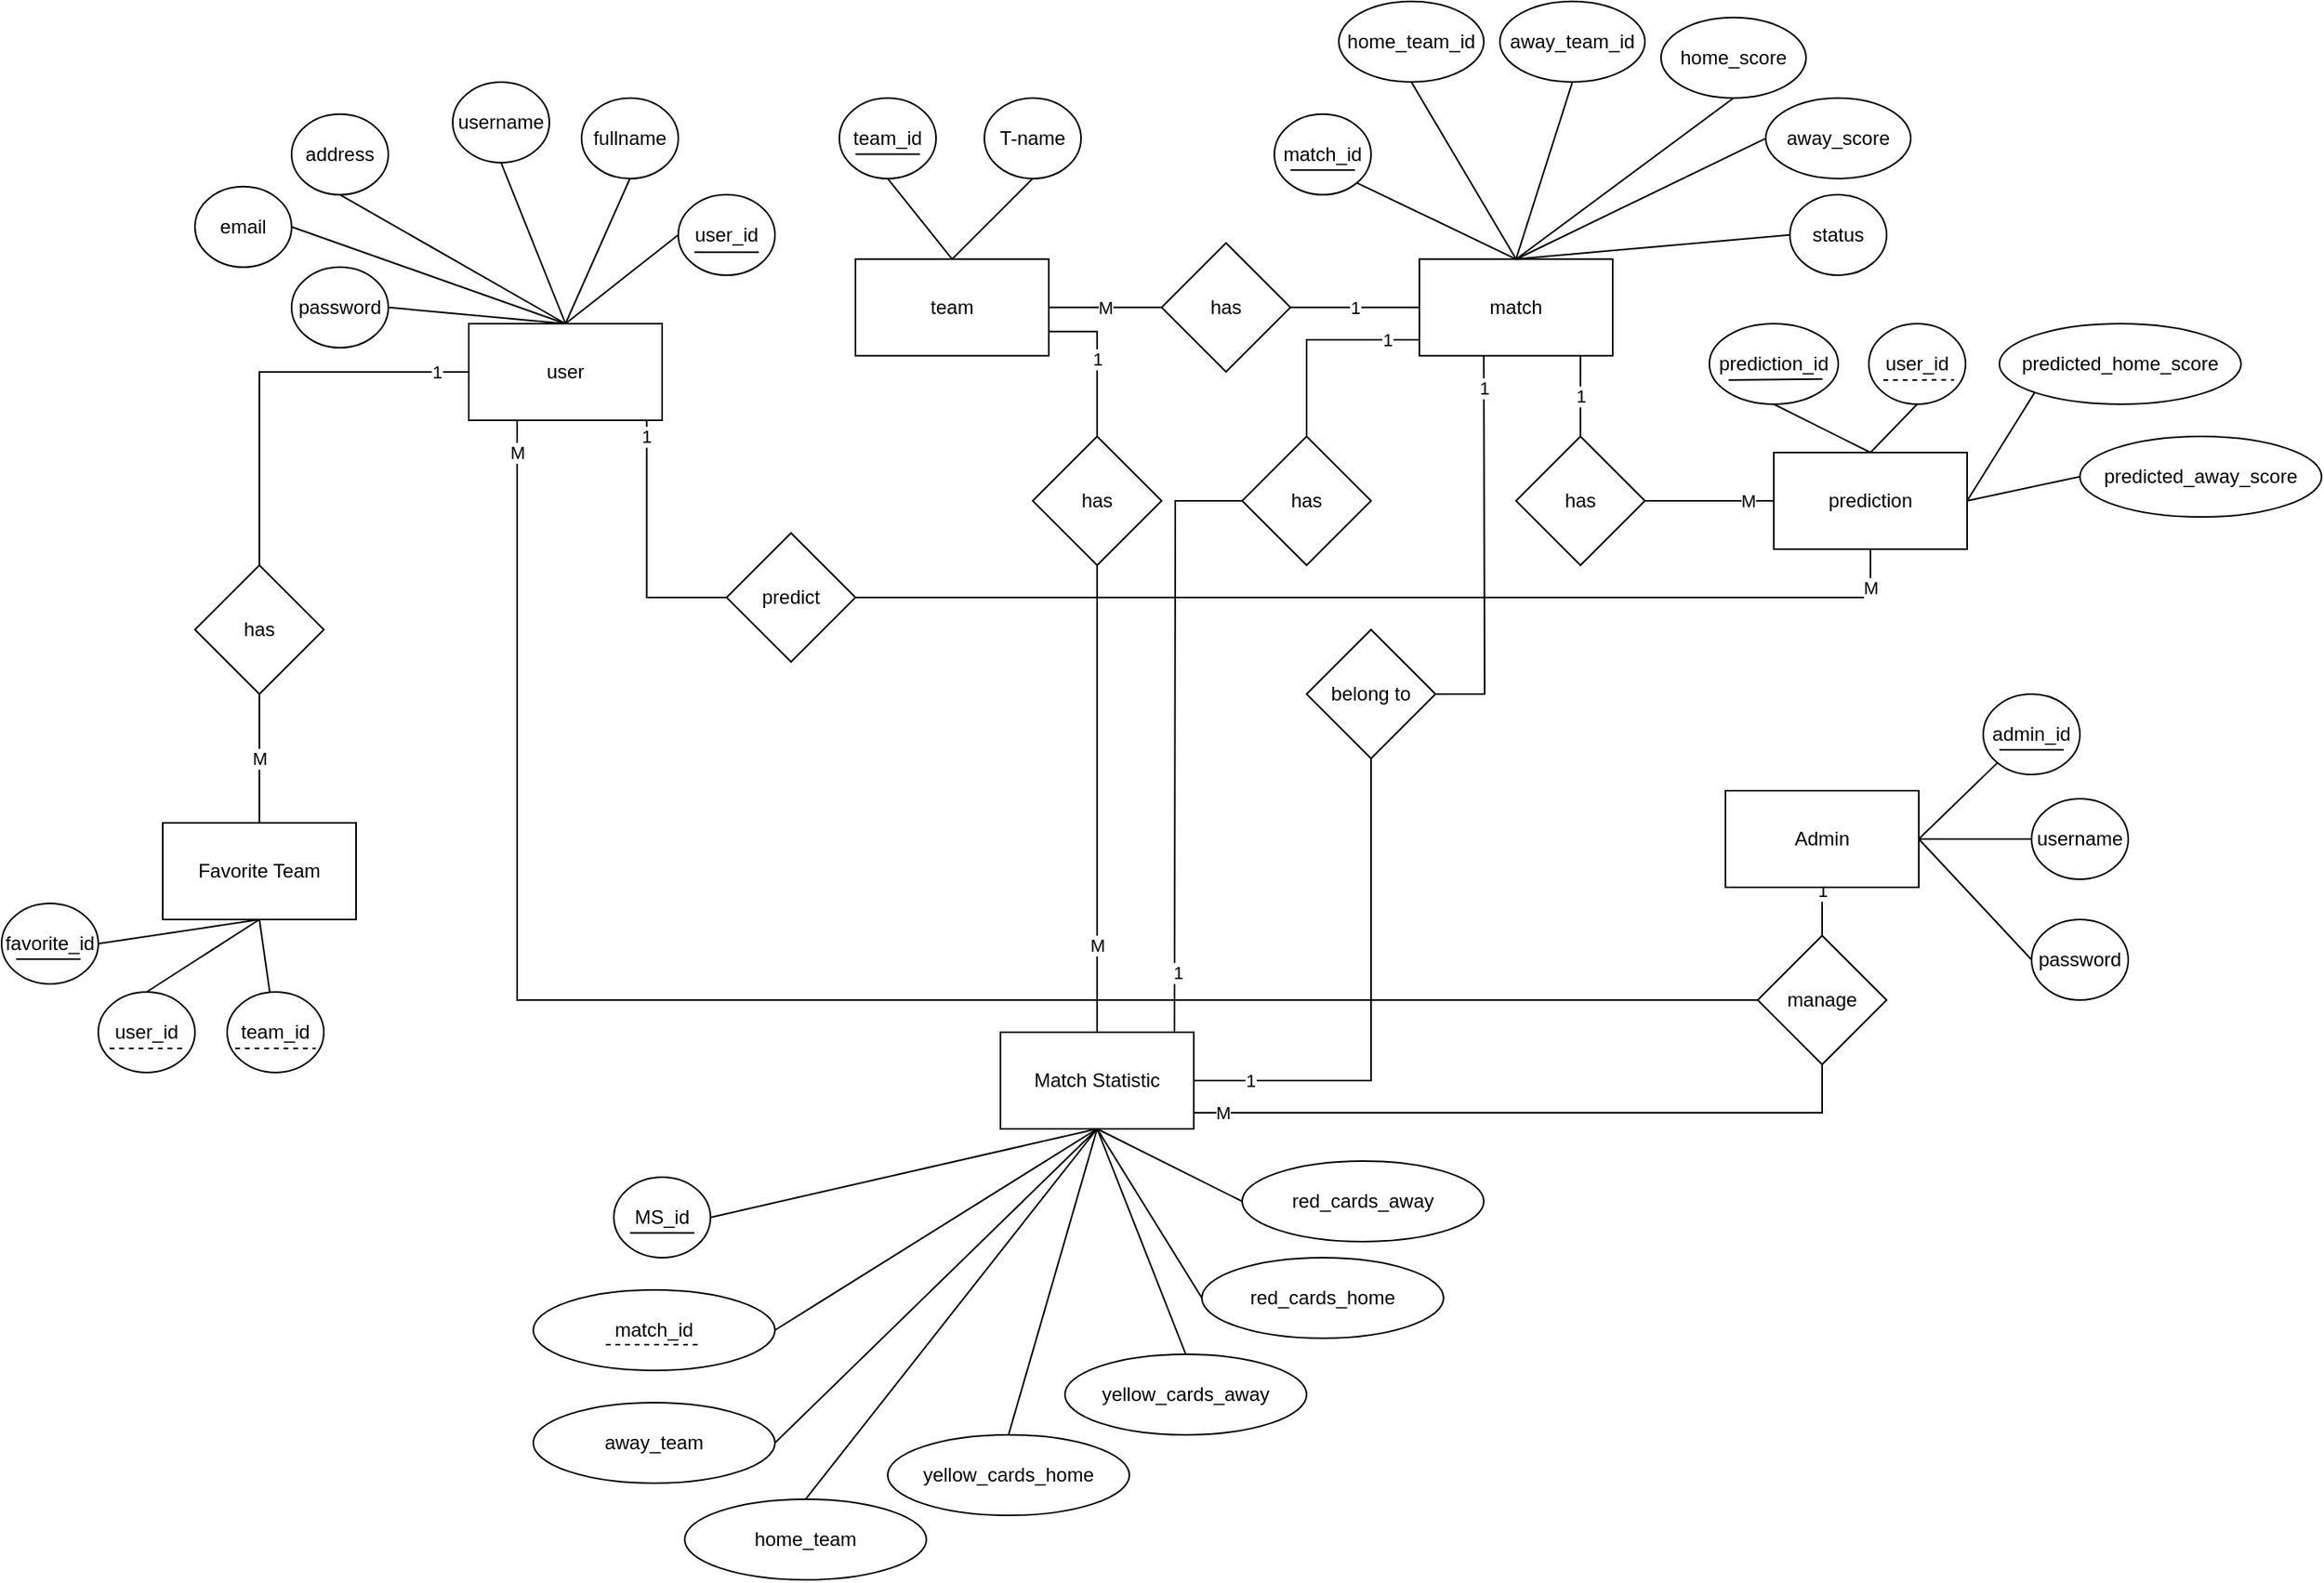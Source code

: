 <mxfile version="26.2.14">
  <diagram name="Page-1" id="IzSsY7zzdCAob9K-BpRR">
    <mxGraphModel dx="2316" dy="1996" grid="1" gridSize="10" guides="1" tooltips="1" connect="1" arrows="1" fold="1" page="1" pageScale="1" pageWidth="827" pageHeight="1169" math="0" shadow="0">
      <root>
        <mxCell id="0" />
        <mxCell id="1" parent="0" />
        <mxCell id="8RMNlt9CvRjKdPwkDtNw-29" value="1" style="edgeStyle=orthogonalEdgeStyle;rounded=0;orthogonalLoop=1;jettySize=auto;html=1;entryX=0;entryY=0.5;entryDx=0;entryDy=0;endArrow=none;startFill=0;" parent="1" target="8RMNlt9CvRjKdPwkDtNw-28" edge="1">
          <mxGeometry x="-0.361" relative="1" as="geometry">
            <mxPoint x="190" y="240" as="targetPoint" />
            <mxPoint x="189.75" y="120" as="sourcePoint" />
            <mxPoint as="offset" />
          </mxGeometry>
        </mxCell>
        <mxCell id="8RMNlt9CvRjKdPwkDtNw-34" value="1" style="edgeStyle=orthogonalEdgeStyle;rounded=0;orthogonalLoop=1;jettySize=auto;html=1;endArrow=none;startFill=0;" parent="1" source="8RMNlt9CvRjKdPwkDtNw-1" target="8RMNlt9CvRjKdPwkDtNw-32" edge="1">
          <mxGeometry x="-0.84" relative="1" as="geometry">
            <mxPoint as="offset" />
          </mxGeometry>
        </mxCell>
        <mxCell id="8RMNlt9CvRjKdPwkDtNw-1" value="user" style="rounded=0;whiteSpace=wrap;html=1;" parent="1" vertex="1">
          <mxGeometry x="130" y="70" width="120" height="60" as="geometry" />
        </mxCell>
        <mxCell id="8RMNlt9CvRjKdPwkDtNw-2" value="user_id" style="ellipse;whiteSpace=wrap;html=1;" parent="1" vertex="1">
          <mxGeometry x="260" y="-10.11" width="60" height="50" as="geometry" />
        </mxCell>
        <mxCell id="8RMNlt9CvRjKdPwkDtNw-3" value="username" style="ellipse;whiteSpace=wrap;html=1;" parent="1" vertex="1">
          <mxGeometry x="120" y="-80" width="60" height="50" as="geometry" />
        </mxCell>
        <mxCell id="8RMNlt9CvRjKdPwkDtNw-4" value="password" style="ellipse;whiteSpace=wrap;html=1;" parent="1" vertex="1">
          <mxGeometry x="20" y="34.89" width="60" height="50" as="geometry" />
        </mxCell>
        <mxCell id="8RMNlt9CvRjKdPwkDtNw-5" value="email" style="ellipse;whiteSpace=wrap;html=1;" parent="1" vertex="1">
          <mxGeometry x="-40" y="-15.11" width="60" height="50" as="geometry" />
        </mxCell>
        <mxCell id="8RMNlt9CvRjKdPwkDtNw-7" value="address" style="ellipse;whiteSpace=wrap;html=1;" parent="1" vertex="1">
          <mxGeometry x="20" y="-60.11" width="60" height="50" as="geometry" />
        </mxCell>
        <mxCell id="8RMNlt9CvRjKdPwkDtNw-8" value="fullname" style="ellipse;whiteSpace=wrap;html=1;" parent="1" vertex="1">
          <mxGeometry x="200" y="-70.11" width="60" height="50" as="geometry" />
        </mxCell>
        <mxCell id="8RMNlt9CvRjKdPwkDtNw-42" value="1" style="edgeStyle=orthogonalEdgeStyle;rounded=0;orthogonalLoop=1;jettySize=auto;html=1;exitX=1;exitY=0.75;exitDx=0;exitDy=0;entryX=0.5;entryY=0;entryDx=0;entryDy=0;endArrow=none;startFill=0;" parent="1" source="8RMNlt9CvRjKdPwkDtNw-10" target="8RMNlt9CvRjKdPwkDtNw-40" edge="1">
          <mxGeometry relative="1" as="geometry">
            <mxPoint x="520.111" y="100.001" as="targetPoint" />
          </mxGeometry>
        </mxCell>
        <mxCell id="8RMNlt9CvRjKdPwkDtNw-10" value="team" style="rounded=0;whiteSpace=wrap;html=1;" parent="1" vertex="1">
          <mxGeometry x="370" y="29.89" width="120" height="60" as="geometry" />
        </mxCell>
        <mxCell id="8RMNlt9CvRjKdPwkDtNw-12" value="team_id" style="ellipse;whiteSpace=wrap;html=1;" parent="1" vertex="1">
          <mxGeometry x="360" y="-70.11" width="60" height="50" as="geometry" />
        </mxCell>
        <mxCell id="8RMNlt9CvRjKdPwkDtNw-13" value="T-name" style="ellipse;whiteSpace=wrap;html=1;" parent="1" vertex="1">
          <mxGeometry x="450" y="-70.11" width="60" height="50" as="geometry" />
        </mxCell>
        <mxCell id="8RMNlt9CvRjKdPwkDtNw-47" value="1" style="edgeStyle=orthogonalEdgeStyle;rounded=0;orthogonalLoop=1;jettySize=auto;html=1;entryX=0.5;entryY=0;entryDx=0;entryDy=0;endArrow=none;startFill=0;" parent="1" source="8RMNlt9CvRjKdPwkDtNw-16" target="8RMNlt9CvRjKdPwkDtNw-46" edge="1">
          <mxGeometry x="-0.692" relative="1" as="geometry">
            <Array as="points">
              <mxPoint x="650" y="80" />
            </Array>
            <mxPoint as="offset" />
          </mxGeometry>
        </mxCell>
        <mxCell id="8RMNlt9CvRjKdPwkDtNw-51" value="1" style="edgeStyle=orthogonalEdgeStyle;rounded=0;orthogonalLoop=1;jettySize=auto;html=1;entryX=0.5;entryY=0;entryDx=0;entryDy=0;endArrow=none;startFill=0;" parent="1" source="8RMNlt9CvRjKdPwkDtNw-16" target="8RMNlt9CvRjKdPwkDtNw-50" edge="1">
          <mxGeometry relative="1" as="geometry">
            <Array as="points">
              <mxPoint x="820" y="110" />
              <mxPoint x="820" y="110" />
            </Array>
          </mxGeometry>
        </mxCell>
        <mxCell id="vk-GKiC78UOM6kpSm9EQ-1" value="1" style="edgeStyle=orthogonalEdgeStyle;rounded=0;orthogonalLoop=1;jettySize=auto;html=1;entryX=1;entryY=0.5;entryDx=0;entryDy=0;endArrow=none;startFill=0;" parent="1" source="8RMNlt9CvRjKdPwkDtNw-16" target="8RMNlt9CvRjKdPwkDtNw-36" edge="1">
          <mxGeometry relative="1" as="geometry" />
        </mxCell>
        <mxCell id="8RMNlt9CvRjKdPwkDtNw-16" value="match" style="rounded=0;whiteSpace=wrap;html=1;" parent="1" vertex="1">
          <mxGeometry x="720" y="29.89" width="120" height="60" as="geometry" />
        </mxCell>
        <mxCell id="8RMNlt9CvRjKdPwkDtNw-17" value="match_id" style="ellipse;whiteSpace=wrap;html=1;" parent="1" vertex="1">
          <mxGeometry x="630" y="-60.11" width="60" height="50" as="geometry" />
        </mxCell>
        <mxCell id="8RMNlt9CvRjKdPwkDtNw-18" value="home_team_id" style="ellipse;whiteSpace=wrap;html=1;" parent="1" vertex="1">
          <mxGeometry x="670" y="-130.11" width="90" height="50" as="geometry" />
        </mxCell>
        <mxCell id="8RMNlt9CvRjKdPwkDtNw-20" value="away_team_id" style="ellipse;whiteSpace=wrap;html=1;" parent="1" vertex="1">
          <mxGeometry x="770" y="-130.11" width="90" height="50" as="geometry" />
        </mxCell>
        <mxCell id="8RMNlt9CvRjKdPwkDtNw-22" value="status" style="ellipse;whiteSpace=wrap;html=1;" parent="1" vertex="1">
          <mxGeometry x="950" y="-10.11" width="60" height="50" as="geometry" />
        </mxCell>
        <mxCell id="8RMNlt9CvRjKdPwkDtNw-24" value="prediction" style="rounded=0;whiteSpace=wrap;html=1;" parent="1" vertex="1">
          <mxGeometry x="940" y="150" width="120" height="60" as="geometry" />
        </mxCell>
        <mxCell id="8RMNlt9CvRjKdPwkDtNw-54" value="1" style="edgeStyle=orthogonalEdgeStyle;rounded=0;orthogonalLoop=1;jettySize=auto;html=1;endArrow=none;startFill=0;" parent="1" source="8RMNlt9CvRjKdPwkDtNw-25" target="8RMNlt9CvRjKdPwkDtNw-53" edge="1">
          <mxGeometry x="-0.778" relative="1" as="geometry">
            <mxPoint as="offset" />
          </mxGeometry>
        </mxCell>
        <mxCell id="8RMNlt9CvRjKdPwkDtNw-25" value="Match Statistic" style="rounded=0;whiteSpace=wrap;html=1;" parent="1" vertex="1">
          <mxGeometry x="460" y="510" width="120" height="60" as="geometry" />
        </mxCell>
        <mxCell id="8RMNlt9CvRjKdPwkDtNw-27" value="Favorite Team" style="rounded=0;whiteSpace=wrap;html=1;" parent="1" vertex="1">
          <mxGeometry x="-60" y="380" width="120" height="60" as="geometry" />
        </mxCell>
        <mxCell id="8RMNlt9CvRjKdPwkDtNw-30" value="M" style="edgeStyle=orthogonalEdgeStyle;rounded=0;orthogonalLoop=1;jettySize=auto;html=1;entryX=0.5;entryY=1;entryDx=0;entryDy=0;endArrow=none;startFill=0;" parent="1" source="8RMNlt9CvRjKdPwkDtNw-28" target="8RMNlt9CvRjKdPwkDtNw-24" edge="1">
          <mxGeometry x="0.927" relative="1" as="geometry">
            <mxPoint x="1000" y="220" as="targetPoint" />
            <Array as="points">
              <mxPoint x="1000" y="240" />
            </Array>
            <mxPoint as="offset" />
          </mxGeometry>
        </mxCell>
        <mxCell id="8RMNlt9CvRjKdPwkDtNw-28" value="predict" style="rhombus;whiteSpace=wrap;html=1;" parent="1" vertex="1">
          <mxGeometry x="290" y="200" width="80" height="80" as="geometry" />
        </mxCell>
        <mxCell id="8RMNlt9CvRjKdPwkDtNw-35" value="M" style="edgeStyle=orthogonalEdgeStyle;rounded=0;orthogonalLoop=1;jettySize=auto;html=1;endArrow=none;startFill=0;" parent="1" source="8RMNlt9CvRjKdPwkDtNw-32" target="8RMNlt9CvRjKdPwkDtNw-27" edge="1">
          <mxGeometry relative="1" as="geometry" />
        </mxCell>
        <mxCell id="8RMNlt9CvRjKdPwkDtNw-32" value="has" style="rhombus;whiteSpace=wrap;html=1;" parent="1" vertex="1">
          <mxGeometry x="-40" y="220" width="80" height="80" as="geometry" />
        </mxCell>
        <mxCell id="8RMNlt9CvRjKdPwkDtNw-44" value="M" style="edgeStyle=orthogonalEdgeStyle;rounded=0;orthogonalLoop=1;jettySize=auto;html=1;endArrow=none;startFill=0;" parent="1" source="8RMNlt9CvRjKdPwkDtNw-40" target="8RMNlt9CvRjKdPwkDtNw-25" edge="1">
          <mxGeometry x="0.625" relative="1" as="geometry">
            <mxPoint as="offset" />
          </mxGeometry>
        </mxCell>
        <mxCell id="8RMNlt9CvRjKdPwkDtNw-40" value="has" style="rhombus;whiteSpace=wrap;html=1;" parent="1" vertex="1">
          <mxGeometry x="480" y="140" width="80" height="80" as="geometry" />
        </mxCell>
        <mxCell id="8RMNlt9CvRjKdPwkDtNw-46" value="has" style="rhombus;whiteSpace=wrap;html=1;" parent="1" vertex="1">
          <mxGeometry x="610" y="140" width="80" height="80" as="geometry" />
        </mxCell>
        <mxCell id="vk-GKiC78UOM6kpSm9EQ-2" value="M" style="edgeStyle=orthogonalEdgeStyle;rounded=0;orthogonalLoop=1;jettySize=auto;html=1;entryX=1;entryY=0.5;entryDx=0;entryDy=0;endArrow=none;startFill=0;" parent="1" source="8RMNlt9CvRjKdPwkDtNw-36" target="8RMNlt9CvRjKdPwkDtNw-10" edge="1">
          <mxGeometry relative="1" as="geometry" />
        </mxCell>
        <mxCell id="8RMNlt9CvRjKdPwkDtNw-36" value="has" style="rhombus;whiteSpace=wrap;html=1;" parent="1" vertex="1">
          <mxGeometry x="560" y="19.89" width="80" height="80" as="geometry" />
        </mxCell>
        <mxCell id="8RMNlt9CvRjKdPwkDtNw-49" value="1" style="edgeStyle=orthogonalEdgeStyle;rounded=0;orthogonalLoop=1;jettySize=auto;html=1;endArrow=none;startFill=0;" parent="1" source="8RMNlt9CvRjKdPwkDtNw-46" edge="1">
          <mxGeometry x="0.799" y="2" relative="1" as="geometry">
            <mxPoint as="offset" />
            <mxPoint x="568" y="510" as="targetPoint" />
          </mxGeometry>
        </mxCell>
        <mxCell id="8RMNlt9CvRjKdPwkDtNw-52" value="M" style="edgeStyle=orthogonalEdgeStyle;rounded=0;orthogonalLoop=1;jettySize=auto;html=1;entryX=0;entryY=0.5;entryDx=0;entryDy=0;endArrow=none;startFill=0;" parent="1" source="8RMNlt9CvRjKdPwkDtNw-50" target="8RMNlt9CvRjKdPwkDtNw-24" edge="1">
          <mxGeometry x="0.6" relative="1" as="geometry">
            <mxPoint as="offset" />
          </mxGeometry>
        </mxCell>
        <mxCell id="8RMNlt9CvRjKdPwkDtNw-50" value="has" style="rhombus;whiteSpace=wrap;html=1;" parent="1" vertex="1">
          <mxGeometry x="780" y="140" width="80" height="80" as="geometry" />
        </mxCell>
        <mxCell id="8RMNlt9CvRjKdPwkDtNw-55" value="1" style="edgeStyle=orthogonalEdgeStyle;rounded=0;orthogonalLoop=1;jettySize=auto;html=1;endArrow=none;startFill=0;" parent="1" source="8RMNlt9CvRjKdPwkDtNw-53" edge="1">
          <mxGeometry x="0.834" relative="1" as="geometry">
            <mxPoint x="760" y="90" as="targetPoint" />
            <mxPoint as="offset" />
          </mxGeometry>
        </mxCell>
        <mxCell id="8RMNlt9CvRjKdPwkDtNw-53" value="belong to" style="rhombus;whiteSpace=wrap;html=1;" parent="1" vertex="1">
          <mxGeometry x="650" y="260" width="80" height="80" as="geometry" />
        </mxCell>
        <mxCell id="8RMNlt9CvRjKdPwkDtNw-58" value="M" style="edgeStyle=orthogonalEdgeStyle;rounded=0;orthogonalLoop=1;jettySize=auto;html=1;endArrow=none;startFill=0;" parent="1" source="8RMNlt9CvRjKdPwkDtNw-56" edge="1">
          <mxGeometry x="0.917" relative="1" as="geometry">
            <mxPoint as="offset" />
            <mxPoint x="580" y="560" as="targetPoint" />
            <Array as="points">
              <mxPoint x="970" y="560" />
              <mxPoint x="580" y="560" />
            </Array>
          </mxGeometry>
        </mxCell>
        <mxCell id="8RMNlt9CvRjKdPwkDtNw-61" value="M" style="edgeStyle=orthogonalEdgeStyle;rounded=0;orthogonalLoop=1;jettySize=auto;html=1;entryX=0.25;entryY=1;entryDx=0;entryDy=0;endArrow=none;startFill=0;" parent="1" source="8RMNlt9CvRjKdPwkDtNw-56" target="8RMNlt9CvRjKdPwkDtNw-1" edge="1">
          <mxGeometry x="0.965" relative="1" as="geometry">
            <mxPoint x="160" y="150.0" as="targetPoint" />
            <mxPoint as="offset" />
          </mxGeometry>
        </mxCell>
        <mxCell id="8RMNlt9CvRjKdPwkDtNw-56" value="manage" style="rhombus;whiteSpace=wrap;html=1;" parent="1" vertex="1">
          <mxGeometry x="930" y="450" width="80" height="80" as="geometry" />
        </mxCell>
        <mxCell id="8RMNlt9CvRjKdPwkDtNw-60" value="1" style="edgeStyle=orthogonalEdgeStyle;rounded=0;orthogonalLoop=1;jettySize=auto;html=1;entryX=0.5;entryY=0;entryDx=0;entryDy=0;endArrow=none;startFill=0;" parent="1" source="8RMNlt9CvRjKdPwkDtNw-57" target="8RMNlt9CvRjKdPwkDtNw-56" edge="1">
          <mxGeometry x="-0.92" relative="1" as="geometry">
            <mxPoint as="offset" />
          </mxGeometry>
        </mxCell>
        <mxCell id="8RMNlt9CvRjKdPwkDtNw-57" value="Admin" style="rounded=0;whiteSpace=wrap;html=1;" parent="1" vertex="1">
          <mxGeometry x="910" y="360" width="120" height="60" as="geometry" />
        </mxCell>
        <mxCell id="8RMNlt9CvRjKdPwkDtNw-63" value="home_score" style="ellipse;whiteSpace=wrap;html=1;" parent="1" vertex="1">
          <mxGeometry x="870" y="-120.11" width="90" height="50" as="geometry" />
        </mxCell>
        <mxCell id="8RMNlt9CvRjKdPwkDtNw-64" value="away_score" style="ellipse;whiteSpace=wrap;html=1;" parent="1" vertex="1">
          <mxGeometry x="935" y="-70.11" width="90" height="50" as="geometry" />
        </mxCell>
        <mxCell id="8RMNlt9CvRjKdPwkDtNw-65" value="prediction_id" style="ellipse;whiteSpace=wrap;html=1;" parent="1" vertex="1">
          <mxGeometry x="900" y="70" width="80" height="50" as="geometry" />
        </mxCell>
        <mxCell id="8RMNlt9CvRjKdPwkDtNw-66" value="user_id" style="ellipse;whiteSpace=wrap;html=1;" parent="1" vertex="1">
          <mxGeometry x="999" y="70" width="60" height="50" as="geometry" />
        </mxCell>
        <mxCell id="8RMNlt9CvRjKdPwkDtNw-67" value="predicted_home_score" style="ellipse;whiteSpace=wrap;html=1;" parent="1" vertex="1">
          <mxGeometry x="1080" y="70" width="150" height="50" as="geometry" />
        </mxCell>
        <mxCell id="8RMNlt9CvRjKdPwkDtNw-68" value="predicted_away_score" style="ellipse;whiteSpace=wrap;html=1;" parent="1" vertex="1">
          <mxGeometry x="1130" y="140" width="150" height="50" as="geometry" />
        </mxCell>
        <mxCell id="8RMNlt9CvRjKdPwkDtNw-69" value="red_cards_away" style="ellipse;whiteSpace=wrap;html=1;" parent="1" vertex="1">
          <mxGeometry x="610" y="590" width="150" height="50" as="geometry" />
        </mxCell>
        <mxCell id="8RMNlt9CvRjKdPwkDtNw-70" value="red_cards_home" style="ellipse;whiteSpace=wrap;html=1;" parent="1" vertex="1">
          <mxGeometry x="585" y="650" width="150" height="50" as="geometry" />
        </mxCell>
        <mxCell id="8RMNlt9CvRjKdPwkDtNw-71" style="edgeStyle=orthogonalEdgeStyle;rounded=0;orthogonalLoop=1;jettySize=auto;html=1;exitX=0.5;exitY=1;exitDx=0;exitDy=0;" parent="1" source="8RMNlt9CvRjKdPwkDtNw-70" target="8RMNlt9CvRjKdPwkDtNw-70" edge="1">
          <mxGeometry relative="1" as="geometry" />
        </mxCell>
        <mxCell id="8RMNlt9CvRjKdPwkDtNw-72" value="yellow_cards_away" style="ellipse;whiteSpace=wrap;html=1;" parent="1" vertex="1">
          <mxGeometry x="500" y="710" width="150" height="50" as="geometry" />
        </mxCell>
        <mxCell id="8RMNlt9CvRjKdPwkDtNw-73" value="yellow_cards_home" style="ellipse;whiteSpace=wrap;html=1;" parent="1" vertex="1">
          <mxGeometry x="390" y="760" width="150" height="50" as="geometry" />
        </mxCell>
        <mxCell id="8RMNlt9CvRjKdPwkDtNw-74" value="home_team" style="ellipse;whiteSpace=wrap;html=1;" parent="1" vertex="1">
          <mxGeometry x="264" y="800" width="150" height="50" as="geometry" />
        </mxCell>
        <mxCell id="8RMNlt9CvRjKdPwkDtNw-75" value="away_team" style="ellipse;whiteSpace=wrap;html=1;" parent="1" vertex="1">
          <mxGeometry x="170" y="740" width="150" height="50" as="geometry" />
        </mxCell>
        <mxCell id="8RMNlt9CvRjKdPwkDtNw-77" value="match_id" style="ellipse;whiteSpace=wrap;html=1;" parent="1" vertex="1">
          <mxGeometry x="170" y="670" width="150" height="50" as="geometry" />
        </mxCell>
        <mxCell id="8RMNlt9CvRjKdPwkDtNw-78" value="MS_id" style="ellipse;whiteSpace=wrap;html=1;" parent="1" vertex="1">
          <mxGeometry x="220" y="600" width="60" height="50" as="geometry" />
        </mxCell>
        <mxCell id="8RMNlt9CvRjKdPwkDtNw-79" value="favorite_id" style="ellipse;whiteSpace=wrap;html=1;" parent="1" vertex="1">
          <mxGeometry x="-160" y="430" width="60" height="50" as="geometry" />
        </mxCell>
        <mxCell id="8RMNlt9CvRjKdPwkDtNw-80" value="user_id" style="ellipse;whiteSpace=wrap;html=1;" parent="1" vertex="1">
          <mxGeometry x="-100" y="485" width="60" height="50" as="geometry" />
        </mxCell>
        <mxCell id="8RMNlt9CvRjKdPwkDtNw-81" value="team_id" style="ellipse;whiteSpace=wrap;html=1;" parent="1" vertex="1">
          <mxGeometry x="-20" y="485" width="60" height="50" as="geometry" />
        </mxCell>
        <mxCell id="8RMNlt9CvRjKdPwkDtNw-82" value="admin_id" style="ellipse;whiteSpace=wrap;html=1;" parent="1" vertex="1">
          <mxGeometry x="1070" y="300" width="60" height="50" as="geometry" />
        </mxCell>
        <mxCell id="8RMNlt9CvRjKdPwkDtNw-83" value="username" style="ellipse;whiteSpace=wrap;html=1;" parent="1" vertex="1">
          <mxGeometry x="1100" y="365" width="60" height="50" as="geometry" />
        </mxCell>
        <mxCell id="8RMNlt9CvRjKdPwkDtNw-84" value="password" style="ellipse;whiteSpace=wrap;html=1;" parent="1" vertex="1">
          <mxGeometry x="1100" y="440" width="60" height="50" as="geometry" />
        </mxCell>
        <mxCell id="8RMNlt9CvRjKdPwkDtNw-87" value="" style="endArrow=none;html=1;rounded=0;entryX=0;entryY=0.5;entryDx=0;entryDy=0;exitX=1;exitY=0.5;exitDx=0;exitDy=0;" parent="1" source="8RMNlt9CvRjKdPwkDtNw-57" target="8RMNlt9CvRjKdPwkDtNw-84" edge="1">
          <mxGeometry width="50" height="50" relative="1" as="geometry">
            <mxPoint x="1030" y="600" as="sourcePoint" />
            <mxPoint x="1080" y="550" as="targetPoint" />
          </mxGeometry>
        </mxCell>
        <mxCell id="8RMNlt9CvRjKdPwkDtNw-89" value="" style="endArrow=none;html=1;rounded=0;entryX=0;entryY=0.5;entryDx=0;entryDy=0;exitX=1;exitY=0.5;exitDx=0;exitDy=0;" parent="1" source="8RMNlt9CvRjKdPwkDtNw-57" target="8RMNlt9CvRjKdPwkDtNw-83" edge="1">
          <mxGeometry width="50" height="50" relative="1" as="geometry">
            <mxPoint x="1040" y="400" as="sourcePoint" />
            <mxPoint x="1110" y="475" as="targetPoint" />
          </mxGeometry>
        </mxCell>
        <mxCell id="8RMNlt9CvRjKdPwkDtNw-90" value="" style="endArrow=none;html=1;rounded=0;entryX=0;entryY=1;entryDx=0;entryDy=0;" parent="1" target="8RMNlt9CvRjKdPwkDtNw-82" edge="1">
          <mxGeometry width="50" height="50" relative="1" as="geometry">
            <mxPoint x="1030" y="390" as="sourcePoint" />
            <mxPoint x="1120" y="485" as="targetPoint" />
          </mxGeometry>
        </mxCell>
        <mxCell id="8RMNlt9CvRjKdPwkDtNw-91" value="" style="endArrow=none;html=1;rounded=0;entryX=0;entryY=0.5;entryDx=0;entryDy=0;exitX=1;exitY=0.5;exitDx=0;exitDy=0;" parent="1" source="8RMNlt9CvRjKdPwkDtNw-24" target="8RMNlt9CvRjKdPwkDtNw-68" edge="1">
          <mxGeometry width="50" height="50" relative="1" as="geometry">
            <mxPoint x="1030" y="240" as="sourcePoint" />
            <mxPoint x="1080" y="190" as="targetPoint" />
          </mxGeometry>
        </mxCell>
        <mxCell id="8RMNlt9CvRjKdPwkDtNw-92" value="" style="endArrow=none;html=1;rounded=0;entryX=0;entryY=1;entryDx=0;entryDy=0;exitX=1;exitY=0.5;exitDx=0;exitDy=0;" parent="1" source="8RMNlt9CvRjKdPwkDtNw-24" target="8RMNlt9CvRjKdPwkDtNw-67" edge="1">
          <mxGeometry width="50" height="50" relative="1" as="geometry">
            <mxPoint x="1070" y="190" as="sourcePoint" />
            <mxPoint x="1140" y="175" as="targetPoint" />
          </mxGeometry>
        </mxCell>
        <mxCell id="8RMNlt9CvRjKdPwkDtNw-93" value="" style="endArrow=none;html=1;rounded=0;entryX=0.5;entryY=1;entryDx=0;entryDy=0;exitX=0.5;exitY=0;exitDx=0;exitDy=0;" parent="1" source="8RMNlt9CvRjKdPwkDtNw-24" target="8RMNlt9CvRjKdPwkDtNw-66" edge="1">
          <mxGeometry width="50" height="50" relative="1" as="geometry">
            <mxPoint x="1070" y="190" as="sourcePoint" />
            <mxPoint x="1112" y="123" as="targetPoint" />
          </mxGeometry>
        </mxCell>
        <mxCell id="8RMNlt9CvRjKdPwkDtNw-94" value="" style="endArrow=none;html=1;rounded=0;entryX=0.5;entryY=1;entryDx=0;entryDy=0;exitX=0.5;exitY=0;exitDx=0;exitDy=0;" parent="1" source="8RMNlt9CvRjKdPwkDtNw-24" target="8RMNlt9CvRjKdPwkDtNw-65" edge="1">
          <mxGeometry width="50" height="50" relative="1" as="geometry">
            <mxPoint x="1080" y="200" as="sourcePoint" />
            <mxPoint x="1122" y="133" as="targetPoint" />
          </mxGeometry>
        </mxCell>
        <mxCell id="8RMNlt9CvRjKdPwkDtNw-95" value="" style="endArrow=none;html=1;rounded=0;entryX=0;entryY=0.5;entryDx=0;entryDy=0;exitX=0.5;exitY=0;exitDx=0;exitDy=0;" parent="1" source="8RMNlt9CvRjKdPwkDtNw-16" target="8RMNlt9CvRjKdPwkDtNw-22" edge="1">
          <mxGeometry width="50" height="50" relative="1" as="geometry">
            <mxPoint x="1090" y="210" as="sourcePoint" />
            <mxPoint x="1132" y="143" as="targetPoint" />
          </mxGeometry>
        </mxCell>
        <mxCell id="8RMNlt9CvRjKdPwkDtNw-96" value="" style="endArrow=none;html=1;rounded=0;entryX=0;entryY=0.5;entryDx=0;entryDy=0;" parent="1" target="8RMNlt9CvRjKdPwkDtNw-64" edge="1">
          <mxGeometry width="50" height="50" relative="1" as="geometry">
            <mxPoint x="780" y="30" as="sourcePoint" />
            <mxPoint x="960" y="25" as="targetPoint" />
          </mxGeometry>
        </mxCell>
        <mxCell id="8RMNlt9CvRjKdPwkDtNw-97" value="" style="endArrow=none;html=1;rounded=0;entryX=0.5;entryY=1;entryDx=0;entryDy=0;" parent="1" target="8RMNlt9CvRjKdPwkDtNw-63" edge="1">
          <mxGeometry width="50" height="50" relative="1" as="geometry">
            <mxPoint x="780" y="30" as="sourcePoint" />
            <mxPoint x="945" y="-35" as="targetPoint" />
          </mxGeometry>
        </mxCell>
        <mxCell id="8RMNlt9CvRjKdPwkDtNw-98" value="" style="endArrow=none;html=1;rounded=0;entryX=0.5;entryY=1;entryDx=0;entryDy=0;exitX=0.5;exitY=0;exitDx=0;exitDy=0;" parent="1" source="8RMNlt9CvRjKdPwkDtNw-16" target="8RMNlt9CvRjKdPwkDtNw-20" edge="1">
          <mxGeometry width="50" height="50" relative="1" as="geometry">
            <mxPoint x="800" y="50" as="sourcePoint" />
            <mxPoint x="955" y="-25" as="targetPoint" />
          </mxGeometry>
        </mxCell>
        <mxCell id="8RMNlt9CvRjKdPwkDtNw-99" value="" style="endArrow=none;html=1;rounded=0;entryX=0.5;entryY=1;entryDx=0;entryDy=0;exitX=0.5;exitY=0;exitDx=0;exitDy=0;" parent="1" source="8RMNlt9CvRjKdPwkDtNw-16" target="8RMNlt9CvRjKdPwkDtNw-18" edge="1">
          <mxGeometry width="50" height="50" relative="1" as="geometry">
            <mxPoint x="810" y="60" as="sourcePoint" />
            <mxPoint x="965" y="-15" as="targetPoint" />
          </mxGeometry>
        </mxCell>
        <mxCell id="8RMNlt9CvRjKdPwkDtNw-100" value="" style="endArrow=none;html=1;rounded=0;entryX=1;entryY=1;entryDx=0;entryDy=0;exitX=0.5;exitY=0;exitDx=0;exitDy=0;" parent="1" source="8RMNlt9CvRjKdPwkDtNw-16" target="8RMNlt9CvRjKdPwkDtNw-17" edge="1">
          <mxGeometry width="50" height="50" relative="1" as="geometry">
            <mxPoint x="820" y="70" as="sourcePoint" />
            <mxPoint x="975" y="-5" as="targetPoint" />
          </mxGeometry>
        </mxCell>
        <mxCell id="8RMNlt9CvRjKdPwkDtNw-101" value="" style="endArrow=none;html=1;rounded=0;entryX=0.5;entryY=1;entryDx=0;entryDy=0;exitX=0.5;exitY=0;exitDx=0;exitDy=0;" parent="1" source="8RMNlt9CvRjKdPwkDtNw-10" target="8RMNlt9CvRjKdPwkDtNw-13" edge="1">
          <mxGeometry width="50" height="50" relative="1" as="geometry">
            <mxPoint x="430" y="19.89" as="sourcePoint" />
            <mxPoint x="585" y="-55.11" as="targetPoint" />
          </mxGeometry>
        </mxCell>
        <mxCell id="8RMNlt9CvRjKdPwkDtNw-102" value="" style="endArrow=none;html=1;rounded=0;entryX=0.5;entryY=1;entryDx=0;entryDy=0;exitX=0.5;exitY=0;exitDx=0;exitDy=0;" parent="1" source="8RMNlt9CvRjKdPwkDtNw-10" target="8RMNlt9CvRjKdPwkDtNw-12" edge="1">
          <mxGeometry width="50" height="50" relative="1" as="geometry">
            <mxPoint x="440" y="40" as="sourcePoint" />
            <mxPoint x="490" y="-10" as="targetPoint" />
          </mxGeometry>
        </mxCell>
        <mxCell id="8RMNlt9CvRjKdPwkDtNw-103" value="" style="endArrow=none;html=1;rounded=0;entryX=0;entryY=0.5;entryDx=0;entryDy=0;exitX=0.5;exitY=0;exitDx=0;exitDy=0;" parent="1" source="8RMNlt9CvRjKdPwkDtNw-1" target="8RMNlt9CvRjKdPwkDtNw-2" edge="1">
          <mxGeometry width="50" height="50" relative="1" as="geometry">
            <mxPoint x="450" y="50" as="sourcePoint" />
            <mxPoint x="500" as="targetPoint" />
          </mxGeometry>
        </mxCell>
        <mxCell id="8RMNlt9CvRjKdPwkDtNw-104" value="" style="endArrow=none;html=1;rounded=0;entryX=0.5;entryY=1;entryDx=0;entryDy=0;exitX=0.5;exitY=0;exitDx=0;exitDy=0;" parent="1" source="8RMNlt9CvRjKdPwkDtNw-1" target="8RMNlt9CvRjKdPwkDtNw-8" edge="1">
          <mxGeometry width="50" height="50" relative="1" as="geometry">
            <mxPoint x="200" y="80" as="sourcePoint" />
            <mxPoint x="270" y="25" as="targetPoint" />
          </mxGeometry>
        </mxCell>
        <mxCell id="8RMNlt9CvRjKdPwkDtNw-105" value="" style="endArrow=none;html=1;rounded=0;entryX=0.5;entryY=1;entryDx=0;entryDy=0;exitX=0.5;exitY=0;exitDx=0;exitDy=0;" parent="1" source="8RMNlt9CvRjKdPwkDtNw-1" target="8RMNlt9CvRjKdPwkDtNw-3" edge="1">
          <mxGeometry width="50" height="50" relative="1" as="geometry">
            <mxPoint x="210" y="90" as="sourcePoint" />
            <mxPoint x="280" y="35" as="targetPoint" />
          </mxGeometry>
        </mxCell>
        <mxCell id="8RMNlt9CvRjKdPwkDtNw-106" value="" style="endArrow=none;html=1;rounded=0;entryX=0.5;entryY=1;entryDx=0;entryDy=0;exitX=0.5;exitY=0;exitDx=0;exitDy=0;" parent="1" source="8RMNlt9CvRjKdPwkDtNw-1" target="8RMNlt9CvRjKdPwkDtNw-7" edge="1">
          <mxGeometry width="50" height="50" relative="1" as="geometry">
            <mxPoint x="200" y="80" as="sourcePoint" />
            <mxPoint x="160" y="-20" as="targetPoint" />
          </mxGeometry>
        </mxCell>
        <mxCell id="8RMNlt9CvRjKdPwkDtNw-107" value="" style="endArrow=none;html=1;rounded=0;entryX=1;entryY=0.5;entryDx=0;entryDy=0;exitX=0.5;exitY=0;exitDx=0;exitDy=0;" parent="1" source="8RMNlt9CvRjKdPwkDtNw-1" target="8RMNlt9CvRjKdPwkDtNw-5" edge="1">
          <mxGeometry width="50" height="50" relative="1" as="geometry">
            <mxPoint x="210" y="90" as="sourcePoint" />
            <mxPoint x="170" y="-10" as="targetPoint" />
          </mxGeometry>
        </mxCell>
        <mxCell id="8RMNlt9CvRjKdPwkDtNw-108" value="" style="endArrow=none;html=1;rounded=0;entryX=1;entryY=0.5;entryDx=0;entryDy=0;exitX=0.5;exitY=0;exitDx=0;exitDy=0;" parent="1" source="8RMNlt9CvRjKdPwkDtNw-1" target="8RMNlt9CvRjKdPwkDtNw-4" edge="1">
          <mxGeometry width="50" height="50" relative="1" as="geometry">
            <mxPoint x="220" y="100" as="sourcePoint" />
            <mxPoint x="180" as="targetPoint" />
          </mxGeometry>
        </mxCell>
        <mxCell id="8RMNlt9CvRjKdPwkDtNw-109" value="" style="endArrow=none;html=1;rounded=0;exitX=0.5;exitY=0;exitDx=0;exitDy=0;" parent="1" source="8RMNlt9CvRjKdPwkDtNw-80" edge="1">
          <mxGeometry width="50" height="50" relative="1" as="geometry">
            <mxPoint x="-50" y="490" as="sourcePoint" />
            <mxPoint y="440" as="targetPoint" />
          </mxGeometry>
        </mxCell>
        <mxCell id="8RMNlt9CvRjKdPwkDtNw-110" value="" style="endArrow=none;html=1;rounded=0;entryX=0.5;entryY=1;entryDx=0;entryDy=0;" parent="1" source="8RMNlt9CvRjKdPwkDtNw-81" target="8RMNlt9CvRjKdPwkDtNw-27" edge="1">
          <mxGeometry width="50" height="50" relative="1" as="geometry">
            <mxPoint x="-60" y="495" as="sourcePoint" />
            <mxPoint x="10" y="450" as="targetPoint" />
          </mxGeometry>
        </mxCell>
        <mxCell id="8RMNlt9CvRjKdPwkDtNw-111" value="" style="endArrow=none;html=1;rounded=0;exitX=1;exitY=0.5;exitDx=0;exitDy=0;" parent="1" source="8RMNlt9CvRjKdPwkDtNw-79" edge="1">
          <mxGeometry width="50" height="50" relative="1" as="geometry">
            <mxPoint x="-50" y="505" as="sourcePoint" />
            <mxPoint y="440" as="targetPoint" />
          </mxGeometry>
        </mxCell>
        <mxCell id="8RMNlt9CvRjKdPwkDtNw-112" value="" style="endArrow=none;html=1;rounded=0;entryX=0.5;entryY=1;entryDx=0;entryDy=0;exitX=0;exitY=0.5;exitDx=0;exitDy=0;" parent="1" source="8RMNlt9CvRjKdPwkDtNw-69" target="8RMNlt9CvRjKdPwkDtNw-25" edge="1">
          <mxGeometry width="50" height="50" relative="1" as="geometry">
            <mxPoint x="510" y="650" as="sourcePoint" />
            <mxPoint x="560" y="600" as="targetPoint" />
          </mxGeometry>
        </mxCell>
        <mxCell id="8RMNlt9CvRjKdPwkDtNw-113" value="" style="endArrow=none;html=1;rounded=0;entryX=0.5;entryY=1;entryDx=0;entryDy=0;exitX=0;exitY=0.5;exitDx=0;exitDy=0;" parent="1" source="8RMNlt9CvRjKdPwkDtNw-70" target="8RMNlt9CvRjKdPwkDtNw-25" edge="1">
          <mxGeometry width="50" height="50" relative="1" as="geometry">
            <mxPoint x="620" y="625" as="sourcePoint" />
            <mxPoint x="530" y="580" as="targetPoint" />
          </mxGeometry>
        </mxCell>
        <mxCell id="8RMNlt9CvRjKdPwkDtNw-114" value="" style="endArrow=none;html=1;rounded=0;entryX=0.5;entryY=1;entryDx=0;entryDy=0;exitX=0.5;exitY=0;exitDx=0;exitDy=0;" parent="1" source="8RMNlt9CvRjKdPwkDtNw-72" target="8RMNlt9CvRjKdPwkDtNw-25" edge="1">
          <mxGeometry width="50" height="50" relative="1" as="geometry">
            <mxPoint x="595" y="685" as="sourcePoint" />
            <mxPoint x="530" y="580" as="targetPoint" />
          </mxGeometry>
        </mxCell>
        <mxCell id="8RMNlt9CvRjKdPwkDtNw-115" value="" style="endArrow=none;html=1;rounded=0;exitX=0.5;exitY=0;exitDx=0;exitDy=0;" parent="1" source="8RMNlt9CvRjKdPwkDtNw-73" edge="1">
          <mxGeometry width="50" height="50" relative="1" as="geometry">
            <mxPoint x="605" y="695" as="sourcePoint" />
            <mxPoint x="520" y="570" as="targetPoint" />
          </mxGeometry>
        </mxCell>
        <mxCell id="8RMNlt9CvRjKdPwkDtNw-116" value="" style="endArrow=none;html=1;rounded=0;exitX=0.5;exitY=0;exitDx=0;exitDy=0;" parent="1" source="8RMNlt9CvRjKdPwkDtNw-74" edge="1">
          <mxGeometry width="50" height="50" relative="1" as="geometry">
            <mxPoint x="615" y="705" as="sourcePoint" />
            <mxPoint x="520" y="570" as="targetPoint" />
          </mxGeometry>
        </mxCell>
        <mxCell id="8RMNlt9CvRjKdPwkDtNw-117" value="" style="endArrow=none;html=1;rounded=0;exitX=1;exitY=0.5;exitDx=0;exitDy=0;entryX=0.5;entryY=1;entryDx=0;entryDy=0;" parent="1" source="8RMNlt9CvRjKdPwkDtNw-75" target="8RMNlt9CvRjKdPwkDtNw-25" edge="1">
          <mxGeometry width="50" height="50" relative="1" as="geometry">
            <mxPoint x="405" y="710" as="sourcePoint" />
            <mxPoint x="300" y="565" as="targetPoint" />
          </mxGeometry>
        </mxCell>
        <mxCell id="8RMNlt9CvRjKdPwkDtNw-118" value="" style="endArrow=none;html=1;rounded=0;entryX=0.5;entryY=1;entryDx=0;entryDy=0;exitX=1;exitY=0.5;exitDx=0;exitDy=0;" parent="1" source="8RMNlt9CvRjKdPwkDtNw-77" target="8RMNlt9CvRjKdPwkDtNw-25" edge="1">
          <mxGeometry width="50" height="50" relative="1" as="geometry">
            <mxPoint x="635" y="725" as="sourcePoint" />
            <mxPoint x="570" y="620" as="targetPoint" />
          </mxGeometry>
        </mxCell>
        <mxCell id="8RMNlt9CvRjKdPwkDtNw-119" value="" style="endArrow=none;html=1;rounded=0;entryX=0.5;entryY=1;entryDx=0;entryDy=0;exitX=1;exitY=0.5;exitDx=0;exitDy=0;" parent="1" source="8RMNlt9CvRjKdPwkDtNw-78" target="8RMNlt9CvRjKdPwkDtNw-25" edge="1">
          <mxGeometry width="50" height="50" relative="1" as="geometry">
            <mxPoint x="645" y="735" as="sourcePoint" />
            <mxPoint x="580" y="630" as="targetPoint" />
          </mxGeometry>
        </mxCell>
        <mxCell id="yDviiVXZi9QS8FwSzi6r-30" value="" style="endArrow=none;html=1;rounded=0;" parent="1" edge="1">
          <mxGeometry width="50" height="50" relative="1" as="geometry">
            <mxPoint x="270" y="25.62" as="sourcePoint" />
            <mxPoint x="310" y="25.62" as="targetPoint" />
          </mxGeometry>
        </mxCell>
        <mxCell id="yDviiVXZi9QS8FwSzi6r-31" value="" style="endArrow=none;html=1;rounded=0;" parent="1" edge="1">
          <mxGeometry width="50" height="50" relative="1" as="geometry">
            <mxPoint x="370" y="-35.25" as="sourcePoint" />
            <mxPoint x="410" y="-35.25" as="targetPoint" />
          </mxGeometry>
        </mxCell>
        <mxCell id="yDviiVXZi9QS8FwSzi6r-32" value="" style="endArrow=none;html=1;rounded=0;" parent="1" edge="1">
          <mxGeometry width="50" height="50" relative="1" as="geometry">
            <mxPoint x="640" y="-25.38" as="sourcePoint" />
            <mxPoint x="680" y="-25.38" as="targetPoint" />
          </mxGeometry>
        </mxCell>
        <mxCell id="yDviiVXZi9QS8FwSzi6r-33" value="" style="endArrow=none;html=1;rounded=0;entryX=0.978;entryY=0.588;entryDx=0;entryDy=0;entryPerimeter=0;" parent="1" edge="1">
          <mxGeometry width="50" height="50" relative="1" as="geometry">
            <mxPoint x="912" y="105" as="sourcePoint" />
            <mxPoint x="970.24" y="104.4" as="targetPoint" />
          </mxGeometry>
        </mxCell>
        <mxCell id="yDviiVXZi9QS8FwSzi6r-34" value="" style="endArrow=none;html=1;rounded=0;" parent="1" edge="1">
          <mxGeometry width="50" height="50" relative="1" as="geometry">
            <mxPoint x="1080" y="334.68" as="sourcePoint" />
            <mxPoint x="1120" y="334.68" as="targetPoint" />
          </mxGeometry>
        </mxCell>
        <mxCell id="yDviiVXZi9QS8FwSzi6r-35" value="" style="endArrow=none;html=1;rounded=0;" parent="1" edge="1">
          <mxGeometry width="50" height="50" relative="1" as="geometry">
            <mxPoint x="230" y="634.68" as="sourcePoint" />
            <mxPoint x="270" y="634.68" as="targetPoint" />
          </mxGeometry>
        </mxCell>
        <mxCell id="yDviiVXZi9QS8FwSzi6r-38" value="" style="endArrow=none;dashed=1;html=1;rounded=0;" parent="1" edge="1">
          <mxGeometry width="50" height="50" relative="1" as="geometry">
            <mxPoint x="215" y="704" as="sourcePoint" />
            <mxPoint x="275" y="704" as="targetPoint" />
          </mxGeometry>
        </mxCell>
        <mxCell id="yDviiVXZi9QS8FwSzi6r-39" value="" style="endArrow=none;dashed=1;html=1;rounded=0;" parent="1" edge="1">
          <mxGeometry width="50" height="50" relative="1" as="geometry">
            <mxPoint x="-15" y="520" as="sourcePoint" />
            <mxPoint x="35" y="520" as="targetPoint" />
          </mxGeometry>
        </mxCell>
        <mxCell id="yDviiVXZi9QS8FwSzi6r-40" value="" style="endArrow=none;dashed=1;html=1;rounded=0;" parent="1" edge="1">
          <mxGeometry width="50" height="50" relative="1" as="geometry">
            <mxPoint x="-93" y="520" as="sourcePoint" />
            <mxPoint x="-48" y="520" as="targetPoint" />
          </mxGeometry>
        </mxCell>
        <mxCell id="yDviiVXZi9QS8FwSzi6r-41" value="" style="endArrow=none;html=1;rounded=0;" parent="1" edge="1">
          <mxGeometry width="50" height="50" relative="1" as="geometry">
            <mxPoint x="-151" y="464.68" as="sourcePoint" />
            <mxPoint x="-111" y="464.68" as="targetPoint" />
          </mxGeometry>
        </mxCell>
        <mxCell id="yDviiVXZi9QS8FwSzi6r-42" value="" style="endArrow=none;dashed=1;html=1;rounded=0;" parent="1" edge="1">
          <mxGeometry width="50" height="50" relative="1" as="geometry">
            <mxPoint x="1008" y="105" as="sourcePoint" />
            <mxPoint x="1052" y="104.89" as="targetPoint" />
          </mxGeometry>
        </mxCell>
      </root>
    </mxGraphModel>
  </diagram>
</mxfile>
